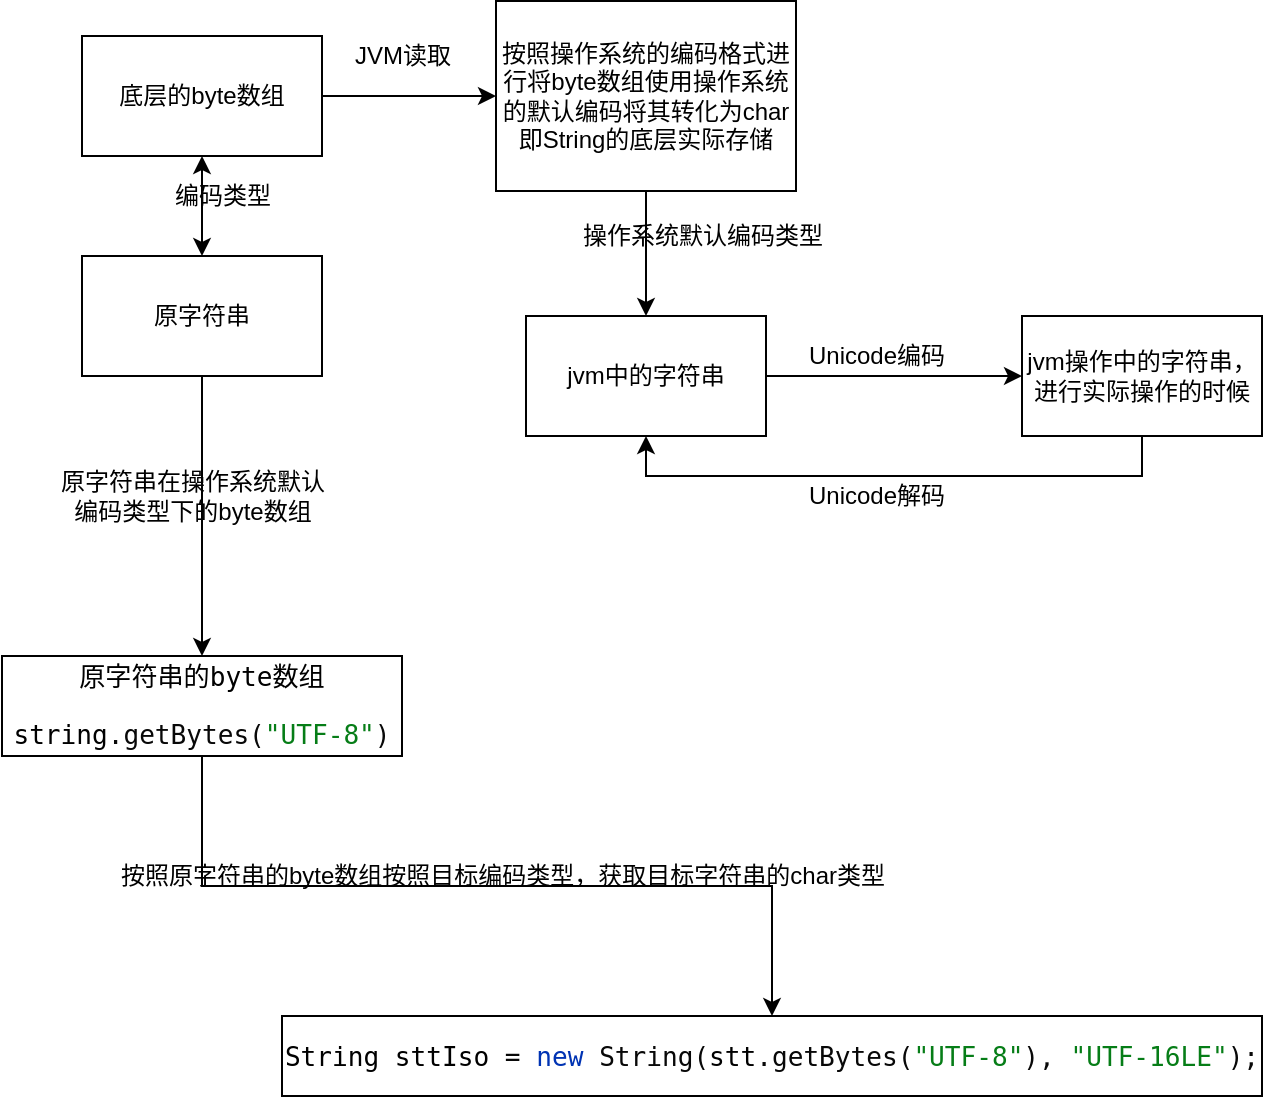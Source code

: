 <mxfile version="18.0.3" type="github">
  <diagram id="Y_zqLpwK-s-20bb0sWx3" name="第 1 页">
    <mxGraphModel dx="1422" dy="754" grid="1" gridSize="10" guides="1" tooltips="1" connect="1" arrows="1" fold="1" page="1" pageScale="1" pageWidth="827" pageHeight="1169" math="0" shadow="0">
      <root>
        <mxCell id="0" />
        <mxCell id="1" parent="0" />
        <mxCell id="Clm08EFhY0WN1bNjYeMY-13" value="" style="edgeStyle=orthogonalEdgeStyle;rounded=0;orthogonalLoop=1;jettySize=auto;html=1;" edge="1" parent="1" source="ttnnJIjA9G-Q_sFXiSrG-1" target="Clm08EFhY0WN1bNjYeMY-12">
          <mxGeometry relative="1" as="geometry" />
        </mxCell>
        <mxCell id="ttnnJIjA9G-Q_sFXiSrG-1" value="原字符串" style="rounded=0;whiteSpace=wrap;html=1;" parent="1" vertex="1">
          <mxGeometry x="140" y="180" width="120" height="60" as="geometry" />
        </mxCell>
        <mxCell id="ttnnJIjA9G-Q_sFXiSrG-2" value="底层的byte数组" style="rounded=0;whiteSpace=wrap;html=1;" parent="1" vertex="1">
          <mxGeometry x="140" y="70" width="120" height="60" as="geometry" />
        </mxCell>
        <mxCell id="ttnnJIjA9G-Q_sFXiSrG-3" value="" style="endArrow=classic;startArrow=classic;html=1;rounded=0;exitX=0.5;exitY=0;exitDx=0;exitDy=0;" parent="1" source="ttnnJIjA9G-Q_sFXiSrG-1" target="ttnnJIjA9G-Q_sFXiSrG-2" edge="1">
          <mxGeometry width="50" height="50" relative="1" as="geometry">
            <mxPoint x="390" y="410" as="sourcePoint" />
            <mxPoint x="440" y="360" as="targetPoint" />
          </mxGeometry>
        </mxCell>
        <mxCell id="Clm08EFhY0WN1bNjYeMY-2" value="" style="edgeStyle=orthogonalEdgeStyle;rounded=0;orthogonalLoop=1;jettySize=auto;html=1;" edge="1" parent="1" source="ttnnJIjA9G-Q_sFXiSrG-4" target="Clm08EFhY0WN1bNjYeMY-1">
          <mxGeometry relative="1" as="geometry" />
        </mxCell>
        <mxCell id="ttnnJIjA9G-Q_sFXiSrG-4" value="按照操作系统的编码格式进行将byte数组使用操作系统的默认编码将其转化为char即String的底层实际存储" style="rounded=0;whiteSpace=wrap;html=1;" parent="1" vertex="1">
          <mxGeometry x="347" y="52.5" width="150" height="95" as="geometry" />
        </mxCell>
        <mxCell id="ttnnJIjA9G-Q_sFXiSrG-5" value="" style="endArrow=classic;html=1;rounded=0;exitX=1;exitY=0.5;exitDx=0;exitDy=0;entryX=0;entryY=0.5;entryDx=0;entryDy=0;" parent="1" source="ttnnJIjA9G-Q_sFXiSrG-2" target="ttnnJIjA9G-Q_sFXiSrG-4" edge="1">
          <mxGeometry width="50" height="50" relative="1" as="geometry">
            <mxPoint x="390" y="410" as="sourcePoint" />
            <mxPoint x="440" y="360" as="targetPoint" />
          </mxGeometry>
        </mxCell>
        <mxCell id="ttnnJIjA9G-Q_sFXiSrG-6" value="JVM读取" style="text;html=1;align=center;verticalAlign=middle;resizable=0;points=[];autosize=1;strokeColor=none;fillColor=none;" parent="1" vertex="1">
          <mxGeometry x="270" y="70" width="60" height="20" as="geometry" />
        </mxCell>
        <mxCell id="Clm08EFhY0WN1bNjYeMY-4" value="" style="edgeStyle=orthogonalEdgeStyle;rounded=0;orthogonalLoop=1;jettySize=auto;html=1;" edge="1" parent="1" source="Clm08EFhY0WN1bNjYeMY-1" target="Clm08EFhY0WN1bNjYeMY-3">
          <mxGeometry relative="1" as="geometry" />
        </mxCell>
        <mxCell id="Clm08EFhY0WN1bNjYeMY-1" value="jvm中的字符串" style="rounded=0;whiteSpace=wrap;html=1;" vertex="1" parent="1">
          <mxGeometry x="362" y="210" width="120" height="60" as="geometry" />
        </mxCell>
        <mxCell id="Clm08EFhY0WN1bNjYeMY-9" style="edgeStyle=orthogonalEdgeStyle;rounded=0;orthogonalLoop=1;jettySize=auto;html=1;entryX=0.5;entryY=1;entryDx=0;entryDy=0;" edge="1" parent="1" source="Clm08EFhY0WN1bNjYeMY-3" target="Clm08EFhY0WN1bNjYeMY-1">
          <mxGeometry relative="1" as="geometry">
            <Array as="points">
              <mxPoint x="670" y="290" />
              <mxPoint x="422" y="290" />
            </Array>
          </mxGeometry>
        </mxCell>
        <mxCell id="Clm08EFhY0WN1bNjYeMY-3" value="jvm操作中的字符串，进行实际操作的时候" style="rounded=0;whiteSpace=wrap;html=1;" vertex="1" parent="1">
          <mxGeometry x="610" y="210" width="120" height="60" as="geometry" />
        </mxCell>
        <mxCell id="Clm08EFhY0WN1bNjYeMY-5" value="编码类型" style="text;html=1;align=center;verticalAlign=middle;resizable=0;points=[];autosize=1;strokeColor=none;fillColor=none;" vertex="1" parent="1">
          <mxGeometry x="180" y="140" width="60" height="20" as="geometry" />
        </mxCell>
        <mxCell id="Clm08EFhY0WN1bNjYeMY-6" value="操作系统默认编码类型" style="text;html=1;align=center;verticalAlign=middle;resizable=0;points=[];autosize=1;strokeColor=none;fillColor=none;" vertex="1" parent="1">
          <mxGeometry x="380" y="160" width="140" height="20" as="geometry" />
        </mxCell>
        <mxCell id="Clm08EFhY0WN1bNjYeMY-8" value="Unicode编码" style="text;html=1;align=center;verticalAlign=middle;resizable=0;points=[];autosize=1;strokeColor=none;fillColor=none;" vertex="1" parent="1">
          <mxGeometry x="497" y="220" width="80" height="20" as="geometry" />
        </mxCell>
        <mxCell id="Clm08EFhY0WN1bNjYeMY-10" value="Unicode解码" style="text;html=1;align=center;verticalAlign=middle;resizable=0;points=[];autosize=1;strokeColor=none;fillColor=none;" vertex="1" parent="1">
          <mxGeometry x="497" y="290" width="80" height="20" as="geometry" />
        </mxCell>
        <mxCell id="Clm08EFhY0WN1bNjYeMY-16" value="" style="edgeStyle=orthogonalEdgeStyle;rounded=0;orthogonalLoop=1;jettySize=auto;html=1;" edge="1" parent="1" source="Clm08EFhY0WN1bNjYeMY-12" target="Clm08EFhY0WN1bNjYeMY-15">
          <mxGeometry relative="1" as="geometry" />
        </mxCell>
        <mxCell id="Clm08EFhY0WN1bNjYeMY-12" value="&lt;pre style=&quot;background-color: rgb(255, 255, 255); font-family: &amp;quot;JetBrains Mono&amp;quot;, monospace; font-size: 9.8pt;&quot;&gt;原字符串的byte数组&lt;/pre&gt;&lt;pre style=&quot;background-color:#ffffff;color:#080808;font-family:&#39;JetBrains Mono&#39;,monospace;font-size:9.8pt;&quot;&gt;&lt;span style=&quot;color:#000000;&quot;&gt;string&lt;/span&gt;.getBytes(&lt;span style=&quot;color:#067d17;&quot;&gt;&quot;UTF-8&quot;&lt;/span&gt;)&lt;/pre&gt;" style="rounded=0;whiteSpace=wrap;html=1;" vertex="1" parent="1">
          <mxGeometry x="100" y="380" width="200" height="50" as="geometry" />
        </mxCell>
        <mxCell id="Clm08EFhY0WN1bNjYeMY-14" value="原字符串在操作系统默认&lt;br&gt;编码类型下的byte数组" style="text;html=1;align=center;verticalAlign=middle;resizable=0;points=[];autosize=1;strokeColor=none;fillColor=none;" vertex="1" parent="1">
          <mxGeometry x="120" y="285" width="150" height="30" as="geometry" />
        </mxCell>
        <mxCell id="Clm08EFhY0WN1bNjYeMY-15" value="&lt;pre style=&quot;background-color:#ffffff;color:#080808;font-family:&#39;JetBrains Mono&#39;,monospace;font-size:9.8pt;&quot;&gt;&lt;span style=&quot;color:#000000;&quot;&gt;String sttIso &lt;/span&gt;= &lt;span style=&quot;color:#0033b3;&quot;&gt;new &lt;/span&gt;String(&lt;span style=&quot;color:#000000;&quot;&gt;stt&lt;/span&gt;.getBytes(&lt;span style=&quot;color:#067d17;&quot;&gt;&quot;UTF-8&quot;&lt;/span&gt;), &lt;span style=&quot;color:#067d17;&quot;&gt;&quot;UTF-16LE&quot;&lt;/span&gt;);&lt;/pre&gt;" style="rounded=0;whiteSpace=wrap;html=1;" vertex="1" parent="1">
          <mxGeometry x="240" y="560" width="490" height="40" as="geometry" />
        </mxCell>
        <mxCell id="Clm08EFhY0WN1bNjYeMY-17" value="按照原字符串的byte数组按照目标编码类型，获取目标字符串的char类型" style="text;html=1;align=center;verticalAlign=middle;resizable=0;points=[];autosize=1;strokeColor=none;fillColor=none;" vertex="1" parent="1">
          <mxGeometry x="150" y="480" width="400" height="20" as="geometry" />
        </mxCell>
      </root>
    </mxGraphModel>
  </diagram>
</mxfile>
